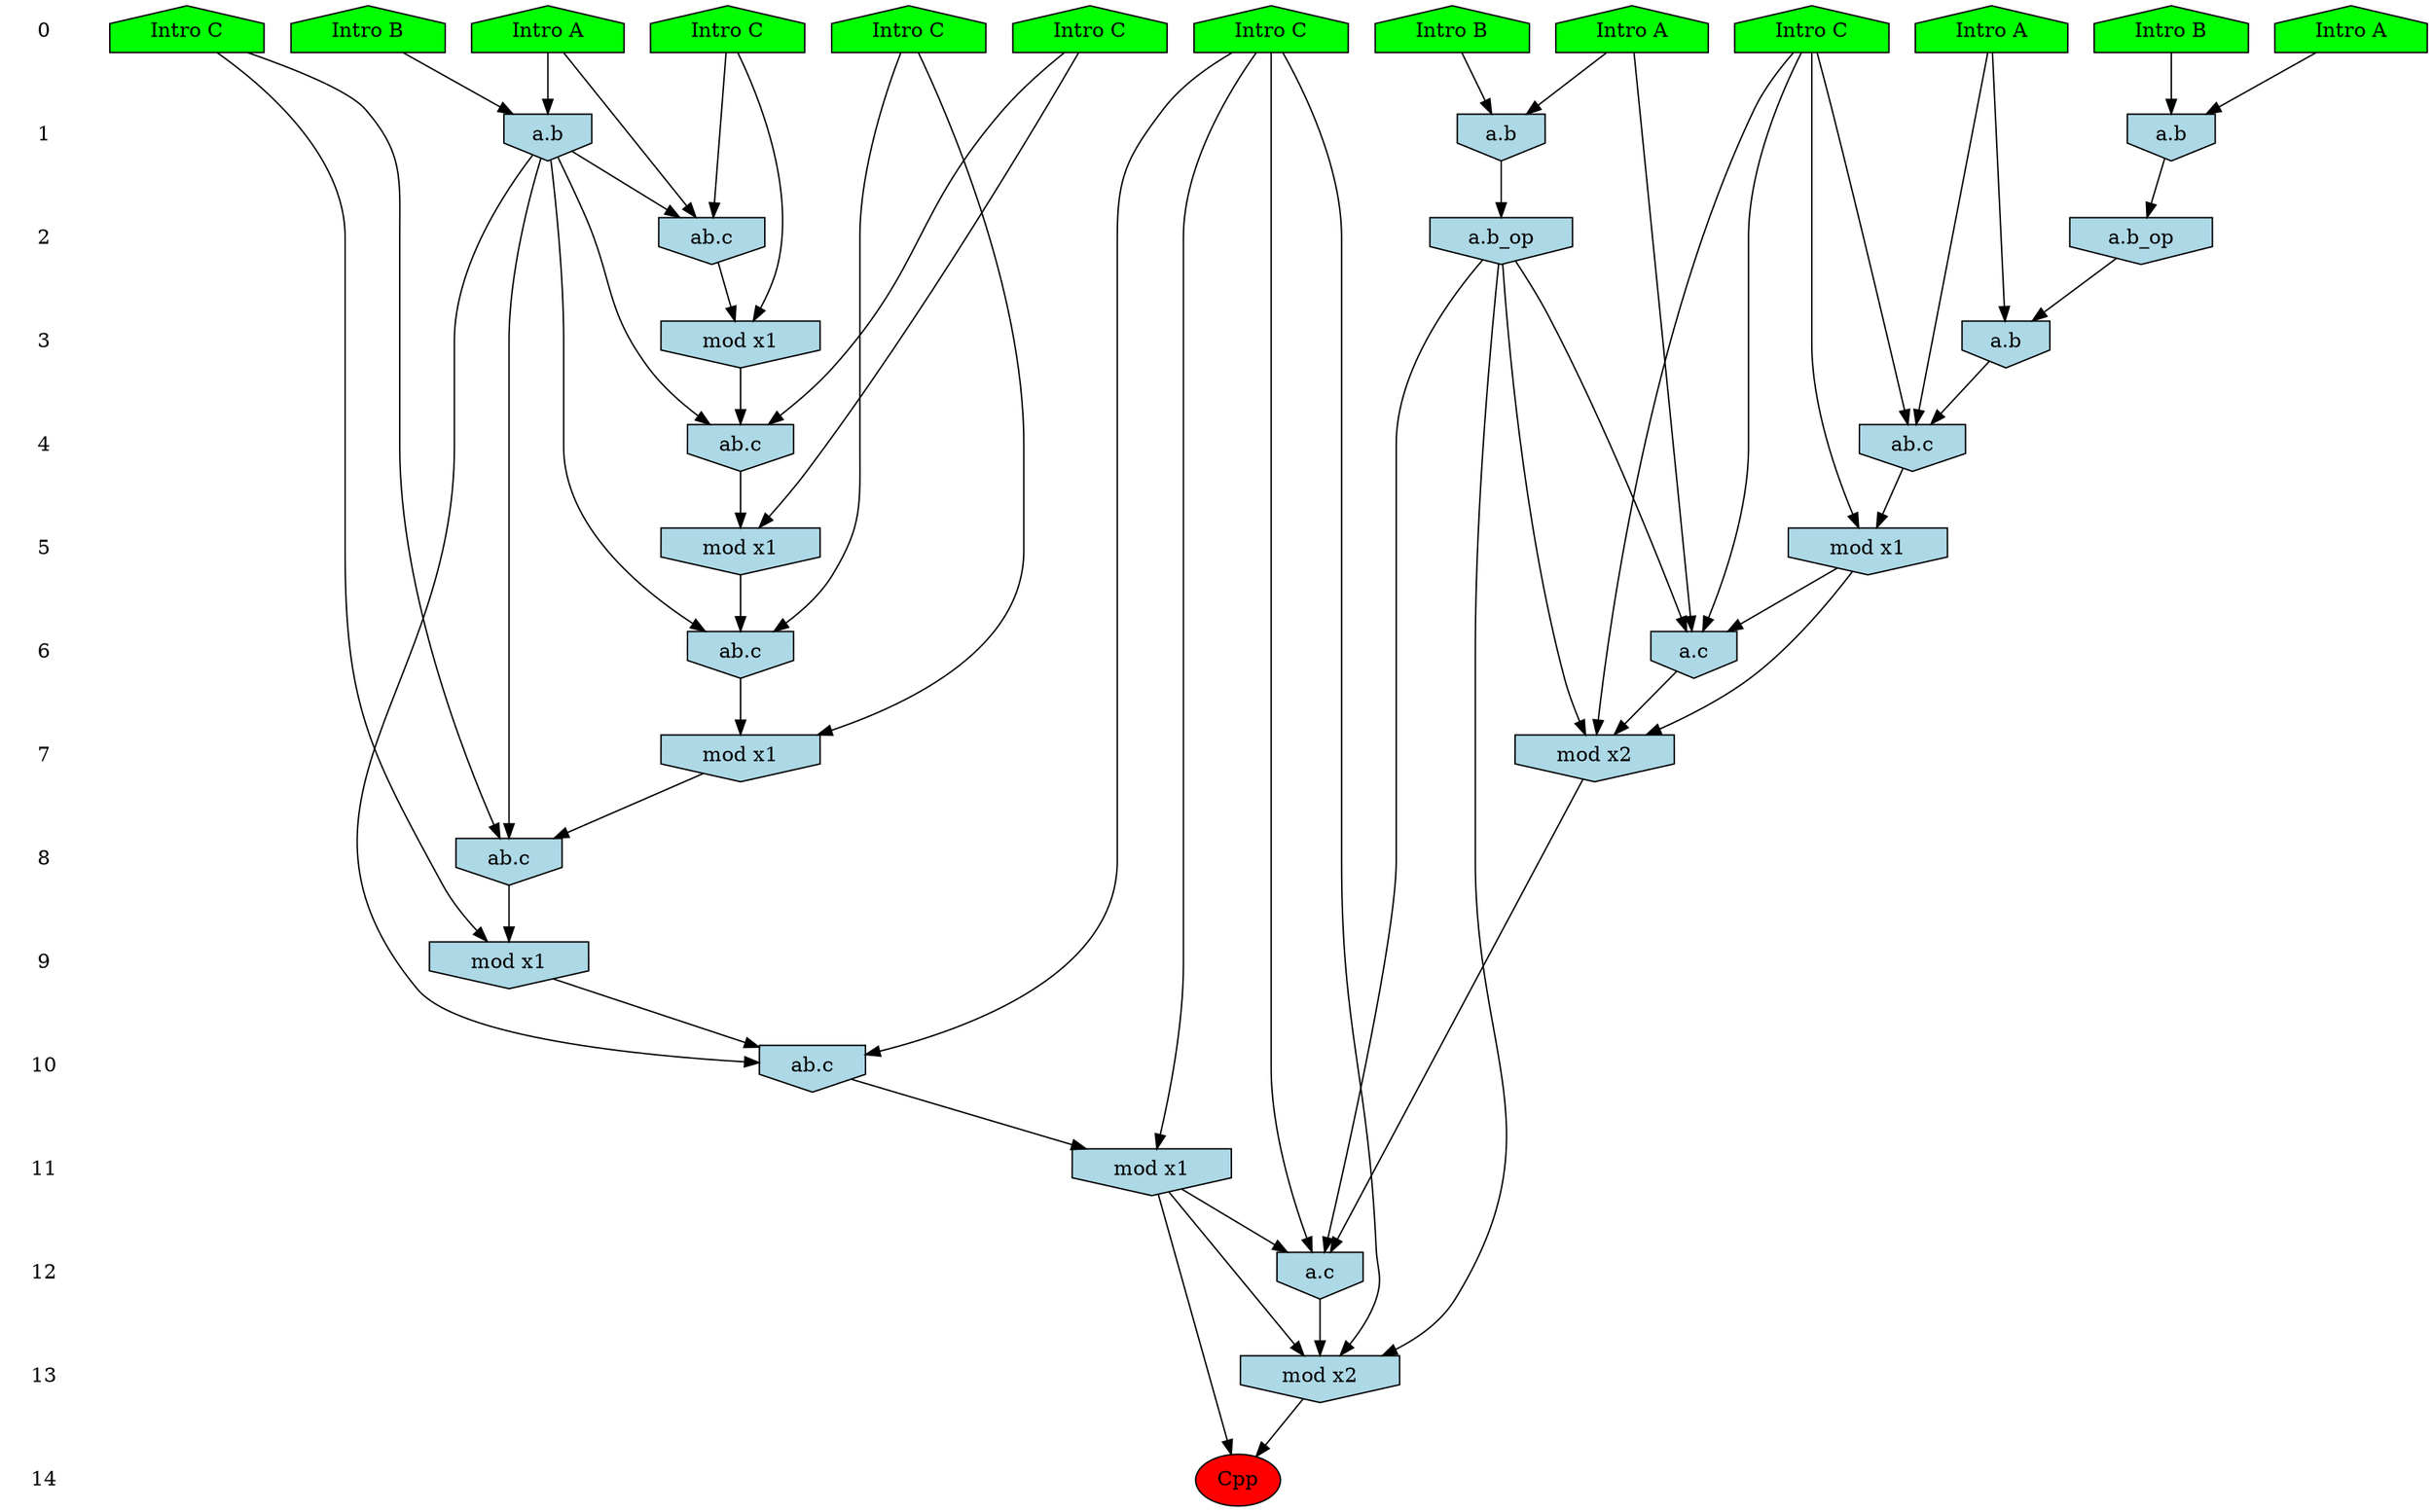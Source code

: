/* Compression of 1 causal flows obtained in average at 1.620140E+01 t.u */
/* Compressed causal flows were: [2752] */
digraph G{
 ranksep=.5 ; 
{ rank = same ; "0" [shape=plaintext] ; node_1 [label ="Intro B", shape=house, style=filled, fillcolor=green] ;
node_2 [label ="Intro A", shape=house, style=filled, fillcolor=green] ;
node_3 [label ="Intro A", shape=house, style=filled, fillcolor=green] ;
node_4 [label ="Intro B", shape=house, style=filled, fillcolor=green] ;
node_5 [label ="Intro B", shape=house, style=filled, fillcolor=green] ;
node_6 [label ="Intro A", shape=house, style=filled, fillcolor=green] ;
node_7 [label ="Intro A", shape=house, style=filled, fillcolor=green] ;
node_8 [label ="Intro C", shape=house, style=filled, fillcolor=green] ;
node_9 [label ="Intro C", shape=house, style=filled, fillcolor=green] ;
node_10 [label ="Intro C", shape=house, style=filled, fillcolor=green] ;
node_11 [label ="Intro C", shape=house, style=filled, fillcolor=green] ;
node_12 [label ="Intro C", shape=house, style=filled, fillcolor=green] ;
node_13 [label ="Intro C", shape=house, style=filled, fillcolor=green] ;
}
{ rank = same ; "1" [shape=plaintext] ; node_14 [label="a.b", shape=invhouse, style=filled, fillcolor = lightblue] ;
node_15 [label="a.b", shape=invhouse, style=filled, fillcolor = lightblue] ;
node_19 [label="a.b", shape=invhouse, style=filled, fillcolor = lightblue] ;
}
{ rank = same ; "2" [shape=plaintext] ; node_16 [label="ab.c", shape=invhouse, style=filled, fillcolor = lightblue] ;
node_18 [label="a.b_op", shape=invhouse, style=filled, fillcolor = lightblue] ;
node_24 [label="a.b_op", shape=invhouse, style=filled, fillcolor = lightblue] ;
}
{ rank = same ; "3" [shape=plaintext] ; node_17 [label="mod x1", shape=invhouse, style=filled, fillcolor = lightblue] ;
node_25 [label="a.b", shape=invhouse, style=filled, fillcolor = lightblue] ;
}
{ rank = same ; "4" [shape=plaintext] ; node_20 [label="ab.c", shape=invhouse, style=filled, fillcolor = lightblue] ;
node_30 [label="ab.c", shape=invhouse, style=filled, fillcolor = lightblue] ;
}
{ rank = same ; "5" [shape=plaintext] ; node_21 [label="mod x1", shape=invhouse, style=filled, fillcolor = lightblue] ;
node_31 [label="mod x1", shape=invhouse, style=filled, fillcolor = lightblue] ;
}
{ rank = same ; "6" [shape=plaintext] ; node_22 [label="ab.c", shape=invhouse, style=filled, fillcolor = lightblue] ;
node_32 [label="a.c", shape=invhouse, style=filled, fillcolor = lightblue] ;
}
{ rank = same ; "7" [shape=plaintext] ; node_23 [label="mod x1", shape=invhouse, style=filled, fillcolor = lightblue] ;
node_33 [label="mod x2", shape=invhouse, style=filled, fillcolor = lightblue] ;
}
{ rank = same ; "8" [shape=plaintext] ; node_26 [label="ab.c", shape=invhouse, style=filled, fillcolor = lightblue] ;
}
{ rank = same ; "9" [shape=plaintext] ; node_27 [label="mod x1", shape=invhouse, style=filled, fillcolor = lightblue] ;
}
{ rank = same ; "10" [shape=plaintext] ; node_28 [label="ab.c", shape=invhouse, style=filled, fillcolor = lightblue] ;
}
{ rank = same ; "11" [shape=plaintext] ; node_29 [label="mod x1", shape=invhouse, style=filled, fillcolor = lightblue] ;
}
{ rank = same ; "12" [shape=plaintext] ; node_34 [label="a.c", shape=invhouse, style=filled, fillcolor = lightblue] ;
}
{ rank = same ; "13" [shape=plaintext] ; node_35 [label="mod x2", shape=invhouse, style=filled, fillcolor = lightblue] ;
}
{ rank = same ; "14" [shape=plaintext] ; node_36 [label ="Cpp", style=filled, fillcolor=red] ;
}
"0" -> "1" [style="invis"]; 
"1" -> "2" [style="invis"]; 
"2" -> "3" [style="invis"]; 
"3" -> "4" [style="invis"]; 
"4" -> "5" [style="invis"]; 
"5" -> "6" [style="invis"]; 
"6" -> "7" [style="invis"]; 
"7" -> "8" [style="invis"]; 
"8" -> "9" [style="invis"]; 
"9" -> "10" [style="invis"]; 
"10" -> "11" [style="invis"]; 
"11" -> "12" [style="invis"]; 
"12" -> "13" [style="invis"]; 
"13" -> "14" [style="invis"]; 
node_2 -> node_14
node_5 -> node_14
node_1 -> node_15
node_3 -> node_15
node_3 -> node_16
node_9 -> node_16
node_15 -> node_16
node_9 -> node_17
node_16 -> node_17
node_14 -> node_18
node_4 -> node_19
node_6 -> node_19
node_12 -> node_20
node_15 -> node_20
node_17 -> node_20
node_12 -> node_21
node_20 -> node_21
node_11 -> node_22
node_15 -> node_22
node_21 -> node_22
node_11 -> node_23
node_22 -> node_23
node_19 -> node_24
node_7 -> node_25
node_18 -> node_25
node_8 -> node_26
node_15 -> node_26
node_23 -> node_26
node_8 -> node_27
node_26 -> node_27
node_10 -> node_28
node_15 -> node_28
node_27 -> node_28
node_10 -> node_29
node_28 -> node_29
node_7 -> node_30
node_13 -> node_30
node_25 -> node_30
node_13 -> node_31
node_30 -> node_31
node_6 -> node_32
node_13 -> node_32
node_24 -> node_32
node_31 -> node_32
node_13 -> node_33
node_24 -> node_33
node_31 -> node_33
node_32 -> node_33
node_10 -> node_34
node_24 -> node_34
node_29 -> node_34
node_33 -> node_34
node_10 -> node_35
node_24 -> node_35
node_29 -> node_35
node_34 -> node_35
node_29 -> node_36
node_35 -> node_36
}
/*
 Dot generation time: 0.000188
*/